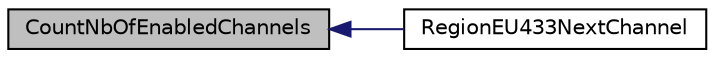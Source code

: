 digraph "CountNbOfEnabledChannels"
{
  edge [fontname="Helvetica",fontsize="10",labelfontname="Helvetica",labelfontsize="10"];
  node [fontname="Helvetica",fontsize="10",shape=record];
  rankdir="LR";
  Node2 [label="CountNbOfEnabledChannels",height=0.2,width=0.4,color="black", fillcolor="grey75", style="filled", fontcolor="black"];
  Node2 -> Node3 [dir="back",color="midnightblue",fontsize="10",style="solid",fontname="Helvetica"];
  Node3 [label="RegionEU433NextChannel",height=0.2,width=0.4,color="black", fillcolor="white", style="filled",URL="$group___r_e_g_i_o_n_e_u433.html#ga30cd7bdb36bb03824f3eb13ce0c84ee3",tooltip="Searches and set the next random available channel "];
}

